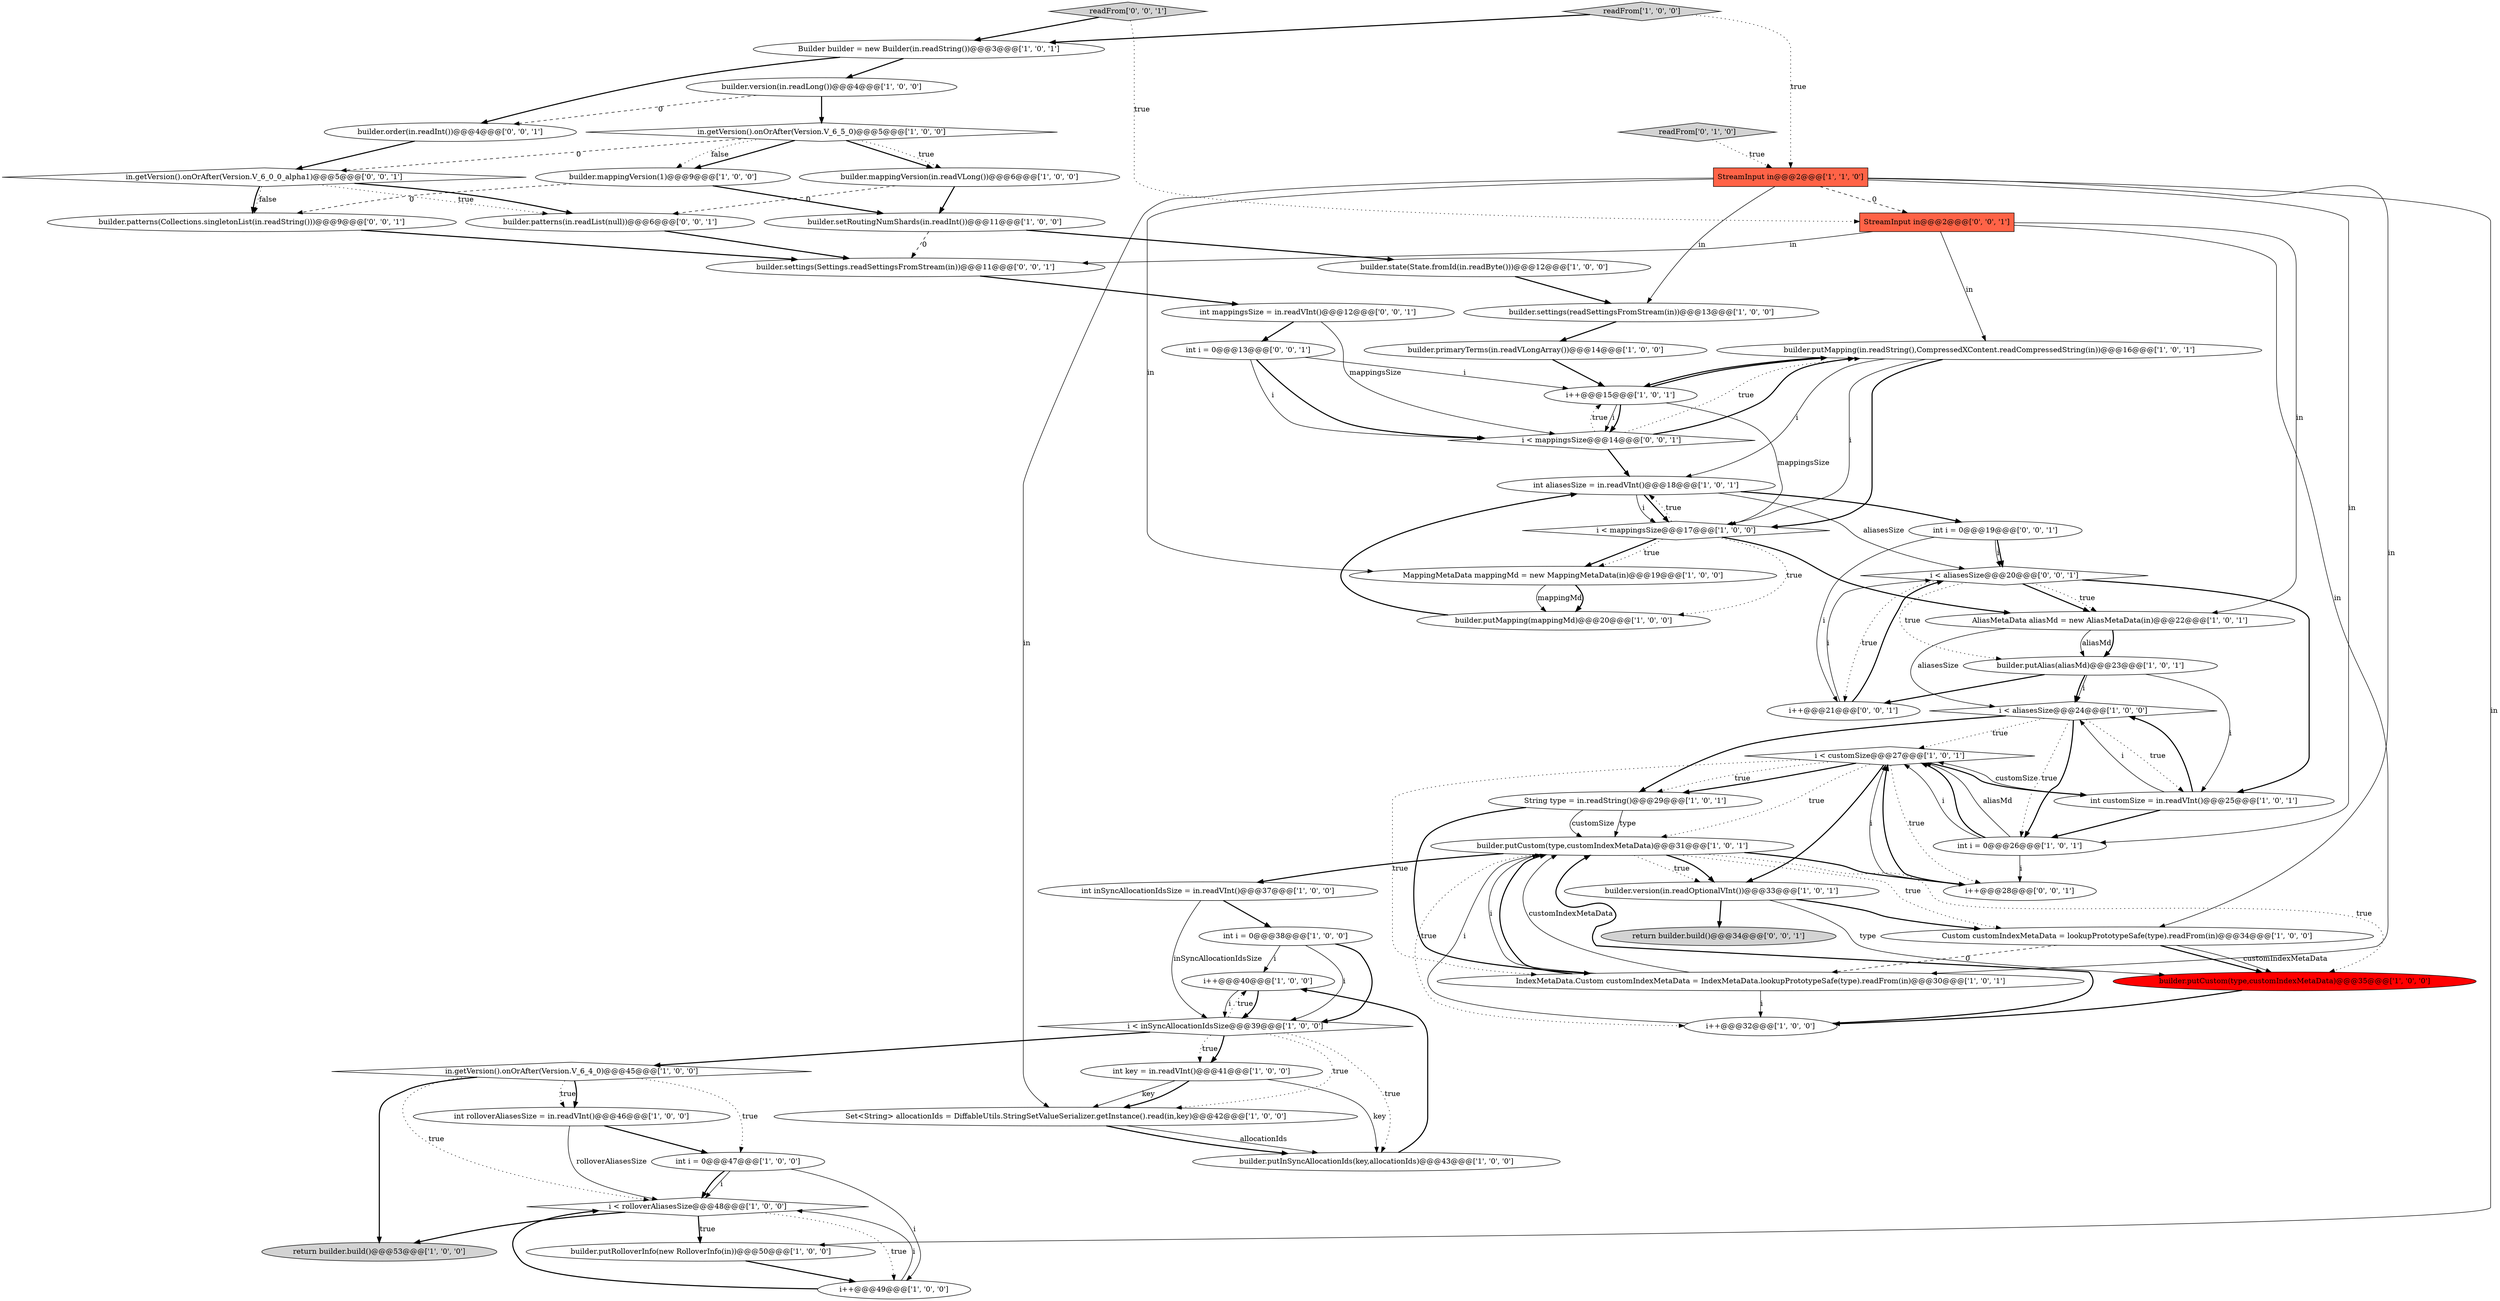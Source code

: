 digraph {
30 [style = filled, label = "readFrom['1', '0', '0']", fillcolor = lightgray, shape = diamond image = "AAA0AAABBB1BBB"];
36 [style = filled, label = "builder.putInSyncAllocationIds(key,allocationIds)@@@43@@@['1', '0', '0']", fillcolor = white, shape = ellipse image = "AAA0AAABBB1BBB"];
38 [style = filled, label = "in.getVersion().onOrAfter(Version.V_6_4_0)@@@45@@@['1', '0', '0']", fillcolor = white, shape = diamond image = "AAA0AAABBB1BBB"];
28 [style = filled, label = "i++@@@15@@@['1', '0', '1']", fillcolor = white, shape = ellipse image = "AAA0AAABBB1BBB"];
23 [style = filled, label = "int i = 0@@@38@@@['1', '0', '0']", fillcolor = white, shape = ellipse image = "AAA0AAABBB1BBB"];
14 [style = filled, label = "builder.mappingVersion(1)@@@9@@@['1', '0', '0']", fillcolor = white, shape = ellipse image = "AAA0AAABBB1BBB"];
42 [style = filled, label = "int i = 0@@@47@@@['1', '0', '0']", fillcolor = white, shape = ellipse image = "AAA0AAABBB1BBB"];
2 [style = filled, label = "builder.primaryTerms(in.readVLongArray())@@@14@@@['1', '0', '0']", fillcolor = white, shape = ellipse image = "AAA0AAABBB1BBB"];
59 [style = filled, label = "builder.patterns(Collections.singletonList(in.readString()))@@@9@@@['0', '0', '1']", fillcolor = white, shape = ellipse image = "AAA0AAABBB3BBB"];
52 [style = filled, label = "readFrom['0', '0', '1']", fillcolor = lightgray, shape = diamond image = "AAA0AAABBB3BBB"];
19 [style = filled, label = "i++@@@32@@@['1', '0', '0']", fillcolor = white, shape = ellipse image = "AAA0AAABBB1BBB"];
25 [style = filled, label = "int inSyncAllocationIdsSize = in.readVInt()@@@37@@@['1', '0', '0']", fillcolor = white, shape = ellipse image = "AAA0AAABBB1BBB"];
10 [style = filled, label = "builder.mappingVersion(in.readVLong())@@@6@@@['1', '0', '0']", fillcolor = white, shape = ellipse image = "AAA0AAABBB1BBB"];
41 [style = filled, label = "builder.putCustom(type,customIndexMetaData)@@@31@@@['1', '0', '1']", fillcolor = white, shape = ellipse image = "AAA0AAABBB1BBB"];
21 [style = filled, label = "builder.putMapping(in.readString(),CompressedXContent.readCompressedString(in))@@@16@@@['1', '0', '1']", fillcolor = white, shape = ellipse image = "AAA0AAABBB1BBB"];
51 [style = filled, label = "i < aliasesSize@@@20@@@['0', '0', '1']", fillcolor = white, shape = diamond image = "AAA0AAABBB3BBB"];
33 [style = filled, label = "builder.putMapping(mappingMd)@@@20@@@['1', '0', '0']", fillcolor = white, shape = ellipse image = "AAA0AAABBB1BBB"];
45 [style = filled, label = "StreamInput in@@@2@@@['0', '0', '1']", fillcolor = tomato, shape = box image = "AAA0AAABBB3BBB"];
18 [style = filled, label = "i < customSize@@@27@@@['1', '0', '1']", fillcolor = white, shape = diamond image = "AAA0AAABBB1BBB"];
22 [style = filled, label = "AliasMetaData aliasMd = new AliasMetaData(in)@@@22@@@['1', '0', '1']", fillcolor = white, shape = ellipse image = "AAA0AAABBB1BBB"];
6 [style = filled, label = "builder.settings(readSettingsFromStream(in))@@@13@@@['1', '0', '0']", fillcolor = white, shape = ellipse image = "AAA0AAABBB1BBB"];
7 [style = filled, label = "i < mappingsSize@@@17@@@['1', '0', '0']", fillcolor = white, shape = diamond image = "AAA0AAABBB1BBB"];
49 [style = filled, label = "builder.patterns(in.readList(null))@@@6@@@['0', '0', '1']", fillcolor = white, shape = ellipse image = "AAA0AAABBB3BBB"];
46 [style = filled, label = "int i = 0@@@19@@@['0', '0', '1']", fillcolor = white, shape = ellipse image = "AAA0AAABBB3BBB"];
0 [style = filled, label = "StreamInput in@@@2@@@['1', '1', '0']", fillcolor = tomato, shape = box image = "AAA0AAABBB1BBB"];
43 [style = filled, label = "int i = 0@@@26@@@['1', '0', '1']", fillcolor = white, shape = ellipse image = "AAA0AAABBB1BBB"];
8 [style = filled, label = "IndexMetaData.Custom customIndexMetaData = IndexMetaData.lookupPrototypeSafe(type).readFrom(in)@@@30@@@['1', '0', '1']", fillcolor = white, shape = ellipse image = "AAA0AAABBB1BBB"];
27 [style = filled, label = "in.getVersion().onOrAfter(Version.V_6_5_0)@@@5@@@['1', '0', '0']", fillcolor = white, shape = diamond image = "AAA0AAABBB1BBB"];
16 [style = filled, label = "builder.version(in.readOptionalVInt())@@@33@@@['1', '0', '1']", fillcolor = white, shape = ellipse image = "AAA0AAABBB1BBB"];
13 [style = filled, label = "builder.putCustom(type,customIndexMetaData)@@@35@@@['1', '0', '0']", fillcolor = red, shape = ellipse image = "AAA1AAABBB1BBB"];
50 [style = filled, label = "return builder.build()@@@34@@@['0', '0', '1']", fillcolor = lightgray, shape = ellipse image = "AAA0AAABBB3BBB"];
48 [style = filled, label = "i++@@@28@@@['0', '0', '1']", fillcolor = white, shape = ellipse image = "AAA0AAABBB3BBB"];
15 [style = filled, label = "builder.putRolloverInfo(new RolloverInfo(in))@@@50@@@['1', '0', '0']", fillcolor = white, shape = ellipse image = "AAA0AAABBB1BBB"];
56 [style = filled, label = "i < mappingsSize@@@14@@@['0', '0', '1']", fillcolor = white, shape = diamond image = "AAA0AAABBB3BBB"];
12 [style = filled, label = "Builder builder = new Builder(in.readString())@@@3@@@['1', '0', '1']", fillcolor = white, shape = ellipse image = "AAA0AAABBB1BBB"];
34 [style = filled, label = "int rolloverAliasesSize = in.readVInt()@@@46@@@['1', '0', '0']", fillcolor = white, shape = ellipse image = "AAA0AAABBB1BBB"];
57 [style = filled, label = "i++@@@21@@@['0', '0', '1']", fillcolor = white, shape = ellipse image = "AAA0AAABBB3BBB"];
1 [style = filled, label = "Custom customIndexMetaData = lookupPrototypeSafe(type).readFrom(in)@@@34@@@['1', '0', '0']", fillcolor = white, shape = ellipse image = "AAA0AAABBB1BBB"];
11 [style = filled, label = "i < rolloverAliasesSize@@@48@@@['1', '0', '0']", fillcolor = white, shape = diamond image = "AAA0AAABBB1BBB"];
20 [style = filled, label = "builder.state(State.fromId(in.readByte()))@@@12@@@['1', '0', '0']", fillcolor = white, shape = ellipse image = "AAA0AAABBB1BBB"];
53 [style = filled, label = "int i = 0@@@13@@@['0', '0', '1']", fillcolor = white, shape = ellipse image = "AAA0AAABBB3BBB"];
9 [style = filled, label = "builder.setRoutingNumShards(in.readInt())@@@11@@@['1', '0', '0']", fillcolor = white, shape = ellipse image = "AAA0AAABBB1BBB"];
31 [style = filled, label = "i < aliasesSize@@@24@@@['1', '0', '0']", fillcolor = white, shape = diamond image = "AAA0AAABBB1BBB"];
55 [style = filled, label = "builder.settings(Settings.readSettingsFromStream(in))@@@11@@@['0', '0', '1']", fillcolor = white, shape = ellipse image = "AAA0AAABBB3BBB"];
40 [style = filled, label = "Set<String> allocationIds = DiffableUtils.StringSetValueSerializer.getInstance().read(in,key)@@@42@@@['1', '0', '0']", fillcolor = white, shape = ellipse image = "AAA0AAABBB1BBB"];
4 [style = filled, label = "int key = in.readVInt()@@@41@@@['1', '0', '0']", fillcolor = white, shape = ellipse image = "AAA0AAABBB1BBB"];
29 [style = filled, label = "String type = in.readString()@@@29@@@['1', '0', '1']", fillcolor = white, shape = ellipse image = "AAA0AAABBB1BBB"];
35 [style = filled, label = "i++@@@49@@@['1', '0', '0']", fillcolor = white, shape = ellipse image = "AAA0AAABBB1BBB"];
24 [style = filled, label = "i++@@@40@@@['1', '0', '0']", fillcolor = white, shape = ellipse image = "AAA0AAABBB1BBB"];
54 [style = filled, label = "in.getVersion().onOrAfter(Version.V_6_0_0_alpha1)@@@5@@@['0', '0', '1']", fillcolor = white, shape = diamond image = "AAA0AAABBB3BBB"];
17 [style = filled, label = "int aliasesSize = in.readVInt()@@@18@@@['1', '0', '1']", fillcolor = white, shape = ellipse image = "AAA0AAABBB1BBB"];
32 [style = filled, label = "return builder.build()@@@53@@@['1', '0', '0']", fillcolor = lightgray, shape = ellipse image = "AAA0AAABBB1BBB"];
37 [style = filled, label = "int customSize = in.readVInt()@@@25@@@['1', '0', '1']", fillcolor = white, shape = ellipse image = "AAA0AAABBB1BBB"];
39 [style = filled, label = "builder.version(in.readLong())@@@4@@@['1', '0', '0']", fillcolor = white, shape = ellipse image = "AAA0AAABBB1BBB"];
58 [style = filled, label = "builder.order(in.readInt())@@@4@@@['0', '0', '1']", fillcolor = white, shape = ellipse image = "AAA0AAABBB3BBB"];
44 [style = filled, label = "readFrom['0', '1', '0']", fillcolor = lightgray, shape = diamond image = "AAA0AAABBB2BBB"];
26 [style = filled, label = "builder.putAlias(aliasMd)@@@23@@@['1', '0', '1']", fillcolor = white, shape = ellipse image = "AAA0AAABBB1BBB"];
47 [style = filled, label = "int mappingsSize = in.readVInt()@@@12@@@['0', '0', '1']", fillcolor = white, shape = ellipse image = "AAA0AAABBB3BBB"];
3 [style = filled, label = "MappingMetaData mappingMd = new MappingMetaData(in)@@@19@@@['1', '0', '0']", fillcolor = white, shape = ellipse image = "AAA0AAABBB1BBB"];
5 [style = filled, label = "i < inSyncAllocationIdsSize@@@39@@@['1', '0', '0']", fillcolor = white, shape = diamond image = "AAA0AAABBB1BBB"];
22->26 [style = solid, label="aliasMd"];
54->49 [style = dotted, label="true"];
23->24 [style = solid, label="i"];
55->47 [style = bold, label=""];
40->36 [style = solid, label="allocationIds"];
38->34 [style = dotted, label="true"];
19->41 [style = solid, label="i"];
7->33 [style = dotted, label="true"];
30->0 [style = dotted, label="true"];
0->15 [style = solid, label="in"];
25->5 [style = solid, label="inSyncAllocationIdsSize"];
27->54 [style = dashed, label="0"];
17->7 [style = solid, label="i"];
41->1 [style = dotted, label="true"];
43->18 [style = bold, label=""];
51->26 [style = dotted, label="true"];
5->38 [style = bold, label=""];
1->13 [style = bold, label=""];
42->11 [style = solid, label="i"];
21->28 [style = bold, label=""];
3->33 [style = solid, label="mappingMd"];
49->55 [style = bold, label=""];
46->51 [style = bold, label=""];
41->48 [style = bold, label=""];
5->24 [style = dotted, label="true"];
37->43 [style = bold, label=""];
28->21 [style = bold, label=""];
29->41 [style = solid, label="customSize"];
36->24 [style = bold, label=""];
37->31 [style = bold, label=""];
26->57 [style = bold, label=""];
48->18 [style = solid, label="i"];
28->56 [style = solid, label="i"];
47->56 [style = solid, label="mappingsSize"];
10->49 [style = dashed, label="0"];
14->9 [style = bold, label=""];
48->18 [style = bold, label=""];
11->15 [style = dotted, label="true"];
2->28 [style = bold, label=""];
45->22 [style = solid, label="in"];
34->11 [style = solid, label="rolloverAliasesSize"];
47->53 [style = bold, label=""];
0->40 [style = solid, label="in"];
4->36 [style = solid, label="key"];
54->49 [style = bold, label=""];
29->41 [style = solid, label="type"];
57->51 [style = bold, label=""];
26->37 [style = solid, label="i"];
31->29 [style = bold, label=""];
11->35 [style = dotted, label="true"];
18->8 [style = dotted, label="true"];
34->42 [style = bold, label=""];
3->33 [style = bold, label=""];
56->21 [style = dotted, label="true"];
1->13 [style = solid, label="customIndexMetaData"];
57->51 [style = solid, label="i"];
58->54 [style = bold, label=""];
15->35 [style = bold, label=""];
28->7 [style = solid, label="mappingsSize"];
24->5 [style = bold, label=""];
5->4 [style = dotted, label="true"];
38->32 [style = bold, label=""];
6->2 [style = bold, label=""];
53->56 [style = solid, label="i"];
5->36 [style = dotted, label="true"];
16->13 [style = solid, label="type"];
52->12 [style = bold, label=""];
52->45 [style = dotted, label="true"];
19->41 [style = bold, label=""];
56->21 [style = bold, label=""];
8->19 [style = solid, label="i"];
54->59 [style = bold, label=""];
45->8 [style = solid, label="in"];
21->7 [style = bold, label=""];
59->55 [style = bold, label=""];
18->41 [style = dotted, label="true"];
53->56 [style = bold, label=""];
1->8 [style = dashed, label="0"];
39->58 [style = dashed, label="0"];
31->43 [style = dotted, label="true"];
7->17 [style = dotted, label="true"];
0->3 [style = solid, label="in"];
38->42 [style = dotted, label="true"];
18->29 [style = dotted, label="true"];
18->37 [style = bold, label=""];
22->26 [style = bold, label=""];
9->55 [style = dashed, label="0"];
17->46 [style = bold, label=""];
8->41 [style = bold, label=""];
0->43 [style = solid, label="in"];
27->14 [style = bold, label=""];
23->5 [style = bold, label=""];
56->28 [style = dotted, label="true"];
41->16 [style = dotted, label="true"];
17->51 [style = solid, label="aliasesSize"];
9->20 [style = bold, label=""];
11->32 [style = bold, label=""];
21->7 [style = solid, label="i"];
31->18 [style = dotted, label="true"];
44->0 [style = dotted, label="true"];
16->50 [style = bold, label=""];
7->22 [style = bold, label=""];
26->31 [style = bold, label=""];
13->19 [style = bold, label=""];
26->31 [style = solid, label="i"];
30->12 [style = bold, label=""];
51->37 [style = bold, label=""];
16->1 [style = bold, label=""];
40->36 [style = bold, label=""];
0->1 [style = solid, label="in"];
42->11 [style = bold, label=""];
27->10 [style = bold, label=""];
5->4 [style = bold, label=""];
37->31 [style = solid, label="i"];
38->34 [style = bold, label=""];
37->18 [style = solid, label="customSize"];
31->43 [style = bold, label=""];
41->16 [style = bold, label=""];
14->59 [style = dashed, label="0"];
4->40 [style = solid, label="key"];
10->9 [style = bold, label=""];
12->39 [style = bold, label=""];
41->19 [style = dotted, label="true"];
33->17 [style = bold, label=""];
0->45 [style = dashed, label="0"];
18->16 [style = bold, label=""];
4->40 [style = bold, label=""];
29->8 [style = bold, label=""];
21->17 [style = solid, label="i"];
31->37 [style = dotted, label="true"];
5->40 [style = dotted, label="true"];
25->23 [style = bold, label=""];
0->6 [style = solid, label="in"];
27->10 [style = dotted, label="true"];
45->55 [style = solid, label="in"];
18->48 [style = dotted, label="true"];
24->5 [style = solid, label="i"];
43->18 [style = solid, label="i"];
20->6 [style = bold, label=""];
39->27 [style = bold, label=""];
8->41 [style = solid, label="customIndexMetaData"];
8->41 [style = solid, label="i"];
46->57 [style = solid, label="i"];
7->3 [style = bold, label=""];
11->15 [style = bold, label=""];
56->17 [style = bold, label=""];
28->56 [style = bold, label=""];
38->11 [style = dotted, label="true"];
17->7 [style = bold, label=""];
41->13 [style = dotted, label="true"];
18->29 [style = bold, label=""];
22->31 [style = solid, label="aliasesSize"];
23->5 [style = solid, label="i"];
7->3 [style = dotted, label="true"];
51->22 [style = bold, label=""];
54->59 [style = dotted, label="false"];
43->18 [style = solid, label="aliasMd"];
35->11 [style = solid, label="i"];
51->22 [style = dotted, label="true"];
12->58 [style = bold, label=""];
42->35 [style = solid, label="i"];
41->25 [style = bold, label=""];
53->28 [style = solid, label="i"];
46->51 [style = solid, label="i"];
43->48 [style = solid, label="i"];
27->14 [style = dotted, label="false"];
51->57 [style = dotted, label="true"];
45->21 [style = solid, label="in"];
35->11 [style = bold, label=""];
}
